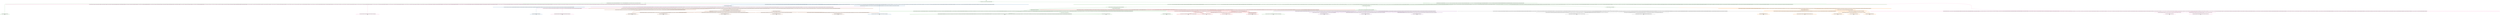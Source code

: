 digraph T {
	{
		rank=same
		77 [penwidth=3,colorscheme=set19,color=3,label="131;132;133;134;135;136;137;138;139;140_P\nP\n76% 0%"]
		71 [penwidth=3,colorscheme=set19,color=3,label="5082;5083;5084;5085;5086;5087;5088;5089;5090;5091;5122;5123;5124;5125;5126;5127;5128;5129;5130;5131;5272;5273;5274;5275;5276;5277;5278;5279;5280;5281;5342;5343;5344;5345;5346;5347;5348;5349;5350;5351;5392;5393;5394;5395;5396;5397;5398;5399;5400;5401;5512;5513;5514;5515;5516;5517;5518;5519;5520;5521;5562;5563;5564;5565;5566;5567;5568;5569;5570;5571;5612;5613;5614;5615;5616;5617;5618;5619;5620;5621;5702;5703;5704;5705;5706;5707;5708;5709;5710;5711;5902;5903;5904;5905;5906;5907;5908;5909;5910;5911;6162;6163;6164;6165;6166;6167;6168;6169;6170;6171;6272;6273;6274;6275;6276;6277;6278;6279;6280;6281;6412;6413;6414;6415;6416;6417;6418;6419;6420;6421;6502;6503;6504;6505;6506;6507;6508;6509;6510;6511;6522;6523;6524;6525;6526;6527;6528;6529;6530;6531;6532;6533;6534;6535;6536;6537;6538;6539;6540;6541;6552;6553;6554;6555;6556;6557;6558;6559;6560;6561;6562_P\nP\n0% 63%"]
		69 [penwidth=3,colorscheme=set19,color=3,label="6713;6714;6715;6716;6717;6718;6719;6720;6721;6722_P\nP\n0% 24%"]
		66 [penwidth=3,colorscheme=set19,color=3,label="4252;4253;4254;4255;4256;4257;4258;4259;4260;4261_P\nP\n24% 0%"]
		64 [penwidth=3,colorscheme=set19,color=3,label="4212;4213;4214;4215;4216;4217;4218;4219;4220;4221;4242;4243;4244;4245;4246;4247;4248;4249;4250;4251_P\nP\n0% 12%"]
		60 [penwidth=3,colorscheme=set19,color=2,label="2291;2292;2293;2294;2295;2296;2297;2298;2299;2300_M1\nM1\n72%"]
		58 [penwidth=3,colorscheme=set19,color=2,label="2071;2072;2073;2074;2075;2076;2077;2078;2079;2080;2211;2212;2213;2214;2215;2216;2217;2218;2219;2220_M1\nM1\n28%"]
		57 [penwidth=3,colorscheme=set19,color=8,label="3751;3752;3753;3754;3755;3756;3757;3758;3759;3760;3781;3782;3783;3784;3785;3786;3787;3788;3789;3790_M2\nM2\n34%"]
		55 [penwidth=3,colorscheme=set19,color=8,label="3581;3582;3583;3584;3585;3586;3587;3588;3589;3590;3631;3632;3633;3634;3635;3636;3637;3638;3639;3640_M2\nM2\n36%"]
		53 [penwidth=3,colorscheme=set19,color=8,label="3701;3702;3703;3704;3705;3706;3707;3708;3709;3710_M2\nM2\n18%"]
		51 [penwidth=3,colorscheme=set19,color=8,label="3661;3662;3663;3664;3665;3666;3667;3668;3669;3670;3761;3762;3763;3764;3765;3766;3767;3768;3769;3770_M2\nM2\n13%"]
		49 [penwidth=3,colorscheme=set19,color=9,label="6943;6944;6945;6946;6947;6948;6949;6950;6951;6952;7013;7014;7015;7016;7017;7018;7019;7020;7021;7022_M3\nM3\n28%"]
		47 [penwidth=3,colorscheme=set19,color=9,label="6803;6804;6805;6806;6807;6808;6809;6810;6811;6812;6833;6834;6835;6836;6837;6838;6839;6840;6841;6842_M3\nM3\n72%"]
		45 [penwidth=3,colorscheme=set19,color=7,label="5592;5593;5594;5595;5596;5597;5598;5599;5600;5601_M4\nM4\n11%"]
		41 [penwidth=3,colorscheme=set19,color=7,label="5802;5803;5804;5805;5806;5807;5808;5809;5810;5811_M4\nM4\n36%"]
		39 [penwidth=3,colorscheme=set19,color=7,label="5662;5663;5664;5665;5666;5667;5668;5669;5670;5671_M4\nM4\n11%"]
		36 [penwidth=3,colorscheme=set19,color=7,label="5452;5453;5454;5455;5456;5457;5458;5459;5460;5461_M4\nM4\n31%"]
		34 [penwidth=3,colorscheme=set19,color=7,label="5862;5863;5864;5865;5866;5867;5868;5869;5870;5871_M4\nM4\n11%"]
		32 [penwidth=3,colorscheme=set19,color=5,label="5692;5693;5694;5695;5696;5697;5698;5699;5700;5701_M5\nM5\n15%"]
		30 [penwidth=3,colorscheme=set19,color=5,label="6202;6203;6204;6205;6206;6207;6208;6209;6210;6211;6302;6303;6304;6305;6306;6307;6308;6309;6310;6311_M5\nM5\n12%"]
		28 [penwidth=3,colorscheme=set19,color=5,label="5972;5973;5974;5975;5976;5977;5978;5979;5980;5981_M5\nM5\n19%"]
		26 [penwidth=3,colorscheme=set19,color=5,label="6172;6173;6174;6175;6176;6177;6178;6179;6180;6181_M5\nM5\n33%"]
		24 [penwidth=3,colorscheme=set19,color=5,label="5922;5923;5924;5925;5926;5927;5928;5929;5930;5931_M5\nM5\n21%"]
		22 [penwidth=3,colorscheme=set19,color=4,label="6152;6153;6154;6155;6156;6157;6158;6159;6160;6161_M6\nM6\n24%"]
		20 [penwidth=3,colorscheme=set19,color=4,label="6442;6443;6444;6445;6446;6447;6448;6449;6450;6451_M6\nM6\n23%"]
		18 [penwidth=3,colorscheme=set19,color=4,label="6312;6313;6314;6315;6316;6317;6318;6319;6320;6321_M6\nM6\n53%"]
		16 [penwidth=3,colorscheme=set19,color=1,label="7143;7144;7145;7146;7147;7148;7149;7150;7151;7152;7223;7224;7225;7226;7227;7228;7229;7230;7231;7232_M7\nM7\n38%"]
		14 [penwidth=3,colorscheme=set19,color=1,label="7313;7314;7315;7316;7317;7318;7319;7320;7321;7322_M7\nM7\n20%"]
		11 [penwidth=3,colorscheme=set19,color=1,label="7243;7244;7245;7246;7247;7248;7249;7250;7251;7252_M7\nM7\n17%"]
		9 [penwidth=3,colorscheme=set19,color=1,label="6953;6954;6955;6956;6957;6958;6959;6960;6961;6962_M7\nM7\n25%"]
	}
	80 [penwidth=3,colorscheme=set19,color=3,label="GL"]
	79 [penwidth=3,colorscheme=set19,color=3,label="0;1;2;3;4;5;6;7;8;9;10;11;12;13;14;15;16;17;18;19;20;21;22;23;24;25;26;27;28;29;30"]
	78 [penwidth=3,colorscheme=set19,color=3,label="31;32;33;34;35;36;37;38;39;40;41;42;43;44;45;46;47;48;49;50;51;52;53;54;55;56;57;58;59;60;71;72;73;74;75;76;77;78;79;80;91;92;93;94;95;96;97;98;99;100;101;102;103;104;105;106;107;108;109;110;131;132;133;134;135;136;137;138;139;140"]
	76 [penwidth=3,colorscheme=set19,color=3,label="61;62;63;64;65;66;67;68;69;70;81;82;83;84;85;86;87;88;89;90;111;112;113;114;115;116;117;118;119;120;121;122;123;124;125;126;127;128;129;130;141;142;143;144;145;146;147;148;149;150;161;162;163;164;165;166;167;168;169;170;171;172;173;174;175;176;177;178;179;180;201;202;203;204;205;206;207;208;209;210;251;252;253;254;255;256;257;258;259;260;271;272;273;274;275;276;277;278;279;280;321;322;323;324;325;326;327;328;329;330;361;362;363;364;365;366;367;368;369;370;381;382;383;384;385;386;387;388;389;390;401;402;403;404;405;406;407;408;409;410;431;432;433;434;435;436;437;438;439;440"]
	75 [penwidth=3,colorscheme=set19,color=3,label="471;472;473;474;475;476;477;478;479;480;491;492;493;494;495;496;497;498;499;500;521;522;523;524;525;526;527;528;529;530;551;552;553;554;555;556;557;558;559;560;621;622;623;624;625;626;627;628;629;630;651;652;653;654;655;656;657;658;659;660;701;702;703;704;705;706;707;708;709;710;731;732;733;734;735;736;737;738;739;740;771;772;773;774;775;776;777;778;779;780;821;822;823;824;825;826;827;828;829;830;841;842;843;844;845;846;847;848;849;850;881;882;883;884;885;886;887;888;889;890;961;962;963;964;965;966;967;968;969;970;991;992;993;994;995;996;997;998;999;1000;1061;1062;1063;1064;1065;1066;1067;1068;1069;1070;1111;1112;1113;1114;1115;1116;1117;1118;1119;1120;1141;1142;1143;1144;1145;1146;1147;1148;1149;1150;1171;1172;1173;1174;1175;1176;1177;1178;1179;1180;1201;1202;1203;1204;1205;1206;1207;1208;1209;1210;1231;1232;1233;1234;1235;1236;1237;1238;1239;1240;1261;1262;1263;1264;1265;1266;1267;1268;1269;1270;1281;1282;1283;1284;1285;1286;1287;1288;1289;1290;1321;1322;1323;1324;1325;1326;1327;1328;1329;1330;1331;1332;1333;1334;1335;1336;1337;1338;1339;1340;1401;1402;1403;1404;1405;1406;1407;1408;1409;1410;1451;1452;1453;1454;1455;1456;1457;1458;1459;1460;1471;1472;1473;1474;1475;1476;1477;1478;1479;1480;1581;1582;1583;1584;1585;1586;1587;1588;1589;1590;1601;1602;1603;1604;1605;1606;1607;1608;1609;1610;1631;1632;1633;1634;1635;1636;1637;1638;1639;1640;1701;1702;1703;1704;1705;1706;1707;1708;1709;1710;1731;1732;1733;1734;1735;1736;1737;1738;1739;1740;1831;1832;1833;1834;1835;1836;1837;1838;1839;1840;2031;2032;2033;2034;2035;2036;2037;2038;2039;2040;2111;2112;2113;2114;2115;2116;2117;2118;2119;2120;2191;2192;2193;2194;2195;2196;2197;2198;2199;2200;2251;2252;2253;2254;2255;2256;2257;2258;2259;2260;2321;2322;2323;2324;2325;2326;2327;2328;2329;2330;2351;2352;2353;2354;2355;2356;2357;2358;2359;2360;2401;2402;2403;2404;2405;2406;2407;2408;2409;2410;2481;2482;2483;2484;2485;2486;2487;2488;2489;2490;2531;2532;2533;2534;2535;2536;2537;2538;2539;2540;2571;2572;2573;2574;2575;2576;2577;2578;2579;2580;2591;2592;2593;2594;2595;2596;2597;2598;2599;2600;2631;2632;2633;2634;2635;2636;2637;2638;2639;2640;2721;2722;2723;2724;2725;2726;2727;2728;2729;2730;2771;2772;2773;2774;2775;2776;2777;2778;2779;2780;2861;2862;2863;2864;2865;2866;2867;2868;2869;2870;2921;2922;2923;2924;2925;2926;2927;2928;2929;2930;3031;3032;3033;3034;3035;3036;3037;3038;3039;3040;3051;3052;3053;3054;3055;3056;3057;3058;3059;3060;3081;3082;3083;3084;3085;3086;3087;3088;3089;3090;3111;3112;3113;3114;3115;3116;3117;3118;3119;3120;3161;3162;3163;3164;3165;3166;3167;3168;3169;3170;3171;3172;3173;3174;3175;3176;3177;3178;3179;3180;3211;3212;3213;3214;3215;3216;3217;3218;3219;3220;3291;3292;3293;3294;3295;3296;3297;3298;3299;3300;3421;3422;3423;3424;3425;3426;3427;3428;3429;3430;3471;3472;3473;3474;3475;3476;3477;3478;3479;3480;3541;3542;3543;3544;3545;3546;3547;3548;3549;3550;3711;3712;3713;3714;3715;3716;3717;3718;3719;3720;3771;3772;3773;3774;3775;3776;3777;3778;3779;3780;3791;3792;3793;3794;3795;3796;3797;3798;3799;3800;3811;3812;3813;3814;3815;3816;3817;3818;3819;3820;3831;3832;3833;3834;3835;3836;3837;3838;3839;3840;3841;3842;3843;3844;3845;3846;3847;3848;3849;3850;3861;3862;3863;3864;3865;3866;3867;3868;3869;3870;3881;3882;3883;3884;3885;3886;3887;3888;3889;3890;3891;3892;3893;3894;3895;3896;3897;3898;3899;3900;3911;3912;3913;3914;3915;3916;3917;3918;3919;3920;3941;3942;3943;3944;3945;3946;3947;3948;3949;3950;3951;3952;3953;3954;3955;3956;3957;3958;3959;3960;3971;3972;3973;3974;3975;3976;3977;3978;3979;3980;4001;4002;4003;4004;4005;4006;4007;4008;4009;4010;4021;4022;4023;4024;4025;4026;4027;4028;4029;4030;4031;4032;4033;4034;4035;4036;4037;4038;4039;4040;4041;4042;4043;4044;4045;4046;4047;4048;4049;4050;4061;4062;4063;4064;4065;4066;4067;4068;4069;4070;4071;4072;4073;4074;4075;4076;4077;4078;4079;4080;4081;4082;4083;4084;4085;4086;4087;4088;4089;4090;4111;4112;4113;4114;4115;4116;4117;4118;4119;4120;4121;4122;4123;4124;4125;4126;4127;4128;4129;4130;4131;4132;4133;4134;4135;4136;4137;4138;4139;4140;4141"]
	74 [penwidth=3,colorscheme=set19,color=3,label="4152;4153;4154;4155;4156;4157;4158;4159;4160;4161"]
	73 [penwidth=3,colorscheme=set19,color=3,label="4182;4183;4184;4185;4186;4187;4188;4189;4190;4191;4192;4193;4194;4195;4196;4197;4198;4199;4200;4201"]
	72 [penwidth=3,colorscheme=set19,color=3,label="4202;4203;4204;4205;4206;4207;4208;4209;4210;4211;4262;4263;4264;4265;4266;4267;4268;4269;4270;4271;4342;4343;4344;4345;4346;4347;4348;4349;4350;4351;4412;4413;4414;4415;4416;4417;4418;4419;4420;4421;4462;4463;4464;4465;4466;4467;4468;4469;4470;4471;4512;4513;4514;4515;4516;4517;4518;4519;4520;4521;4592;4593;4594;4595;4596;4597;4598;4599;4600;4601;4672;4673;4674;4675;4676;4677;4678;4679;4680;4681;4722;4723;4724;4725;4726;4727;4728;4729;4730;4731;4742;4743;4744;4745;4746;4747;4748;4749;4750;4751;4812;4813;4814;4815;4816;4817;4818;4819;4820;4821;5082;5083;5084;5085;5086;5087;5088;5089;5090;5091;5122;5123;5124;5125;5126;5127;5128;5129;5130;5131;5272;5273;5274;5275;5276;5277;5278;5279;5280;5281;5342;5343;5344;5345;5346;5347;5348;5349;5350;5351;5392;5393;5394;5395;5396;5397;5398;5399;5400;5401;5512;5513;5514;5515;5516;5517;5518;5519;5520;5521;5562;5563;5564;5565;5566;5567;5568;5569;5570;5571;5612;5613;5614;5615;5616;5617;5618;5619;5620;5621;5702;5703;5704;5705;5706;5707;5708;5709;5710;5711;5902;5903;5904;5905;5906;5907;5908;5909;5910;5911;6162;6163;6164;6165;6166;6167;6168;6169;6170;6171;6272;6273;6274;6275;6276;6277;6278;6279;6280;6281;6412;6413;6414;6415;6416;6417;6418;6419;6420;6421;6502;6503;6504;6505;6506;6507;6508;6509;6510;6511;6522;6523;6524;6525;6526;6527;6528;6529;6530;6531;6532;6533;6534;6535;6536;6537;6538;6539;6540;6541;6552;6553;6554;6555;6556;6557;6558;6559;6560;6561;6562"]
	70 [penwidth=3,colorscheme=set19,color=3,label="6713;6714;6715;6716;6717;6718;6719;6720;6721;6722"]
	68 [penwidth=3,colorscheme=set19,color=3,label="4222;4223;4224;4225;4226;4227;4228;4229;4230;4231"]
	67 [penwidth=3,colorscheme=set19,color=3,label="4252;4253;4254;4255;4256;4257;4258;4259;4260;4261"]
	65 [penwidth=3,colorscheme=set19,color=3,label="4212;4213;4214;4215;4216;4217;4218;4219;4220;4221;4242;4243;4244;4245;4246;4247;4248;4249;4250;4251"]
	63 [penwidth=3,colorscheme=set19,color=3,label="4172;4173;4174;4175;4176;4177;4178;4179;4180;4181"]
	62 [penwidth=3,colorscheme=set19,color=2,label="1661;1662;1663;1664;1665;1666;1667;1668;1669;1670"]
	61 [penwidth=3,colorscheme=set19,color=2,label="1761;1762;1763;1764;1765;1766;1767;1768;1769;1770;1801;1802;1803;1804;1805;1806;1807;1808;1809;1810;1841;1842;1843;1844;1845;1846;1847;1848;1849;1850;1941;1942;1943;1944;1945;1946;1947;1948;1949;1950;2001;2002;2003;2004;2005;2006;2007;2008;2009;2010;2151;2152;2153;2154;2155;2156;2157;2158;2159;2160;2181;2182;2183;2184;2185;2186;2187;2188;2189;2190;2221;2222;2223;2224;2225;2226;2227;2228;2229;2230;2291;2292;2293;2294;2295;2296;2297;2298;2299;2300"]
	59 [penwidth=3,colorscheme=set19,color=2,label="1681;1682;1683;1684;1685;1686;1687;1688;1689;1690;1751;1752;1753;1754;1755;1756;1757;1758;1759;1760;1891;1892;1893;1894;1895;1896;1897;1898;1899;1900;2071;2072;2073;2074;2075;2076;2077;2078;2079;2080;2211;2212;2213;2214;2215;2216;2217;2218;2219;2220"]
	56 [penwidth=3,colorscheme=set19,color=8,label="3121;3122;3123;3124;3125;3126;3127;3128;3129;3130;3191;3192;3193;3194;3195;3196;3197;3198;3199;3200;3371;3372;3373;3374;3375;3376;3377;3378;3379;3380;3581;3582;3583;3584;3585;3586;3587;3588;3589;3590;3631;3632;3633;3634;3635;3636;3637;3638;3639;3640"]
	54 [penwidth=3,colorscheme=set19,color=8,label="3531;3532;3533;3534;3535;3536;3537;3538;3539;3540;3611;3612;3613;3614;3615;3616;3617;3618;3619;3620;3701;3702;3703;3704;3705;3706;3707;3708;3709;3710"]
	52 [penwidth=3,colorscheme=set19,color=8,label="3601;3602;3603;3604;3605;3606;3607;3608;3609;3610;3661;3662;3663;3664;3665;3666;3667;3668;3669;3670;3761;3762;3763;3764;3765;3766;3767;3768;3769;3770"]
	50 [penwidth=3,colorscheme=set19,color=9,label="6542;6543;6544;6545;6546;6547;6548;6549;6550;6551;6583;6584;6585;6586;6587;6588;6589;6590;6591;6592;6643;6644;6645;6646;6647;6648;6649;6650;6651;6652;6703;6704;6705;6706;6707;6708;6709;6710;6711;6712;6763;6764;6765;6766;6767;6768;6769;6770;6771;6772;6893;6894;6895;6896;6897;6898;6899;6900;6901;6902;6943;6944;6945;6946;6947;6948;6949;6950;6951;6952;7013;7014;7015;7016;7017;7018;7019;7020;7021;7022"]
	48 [penwidth=3,colorscheme=set19,color=9,label="6573;6574;6575;6576;6577;6578;6579;6580;6581;6582;6673;6674;6675;6676;6677;6678;6679;6680;6681;6682;6693;6694;6695;6696;6697;6698;6699;6700;6701;6702;6803;6804;6805;6806;6807;6808;6809;6810;6811;6812;6833;6834;6835;6836;6837;6838;6839;6840;6841;6842"]
	46 [penwidth=3,colorscheme=set19,color=7,label="4732;4733;4734;4735;4736;4737;4738;4739;4740;4741;4772;4773;4774;4775;4776;4777;4778;4779;4780;4781;4862;4863;4864;4865;4866;4867;4868;4869;4870;4871;4952;4953;4954;4955;4956;4957;4958;4959;4960;4961;5032;5033;5034;5035;5036;5037;5038;5039;5040;5041;5102;5103;5104;5105;5106;5107;5108;5109;5110;5111;5302;5303;5304;5305;5306;5307;5308;5309;5310;5311;5482;5483;5484;5485;5486;5487;5488;5489;5490;5491;5592;5593;5594;5595;5596;5597;5598;5599;5600;5601"]
	44 [penwidth=3,colorscheme=set19,color=7,label="4762;4763;4764;4765;4766;4767;4768;4769;4770;4771;4822;4823;4824;4825;4826;4827;4828;4829;4830;4831"]
	43 [penwidth=3,colorscheme=set19,color=7,label="4852;4853;4854;4855;4856;4857;4858;4859;4860;4861;4912;4913;4914;4915;4916;4917;4918;4919;4920;4921;4942;4943;4944;4945;4946;4947;4948;4949;4950;4951;4992;4993;4994;4995;4996;4997;4998;4999;5000;5001"]
	42 [penwidth=3,colorscheme=set19,color=7,label="5092;5093;5094;5095;5096;5097;5098;5099;5100;5101;5162;5163;5164;5165;5166;5167;5168;5169;5170;5171;5472;5473;5474;5475;5476;5477;5478;5479;5480;5481;5682;5683;5684;5685;5686;5687;5688;5689;5690;5691;5732;5733;5734;5735;5736;5737;5738;5739;5740;5741;5802;5803;5804;5805;5806;5807;5808;5809;5810;5811"]
	40 [penwidth=3,colorscheme=set19,color=7,label="5152;5153;5154;5155;5156;5157;5158;5159;5160;5161;5362;5363;5364;5365;5366;5367;5368;5369;5370;5371;5462;5463;5464;5465;5466;5467;5468;5469;5470;5471;5542;5543;5544;5545;5546;5547;5548;5549;5550;5551;5582;5583;5584;5585;5586;5587;5588;5589;5590;5591;5662;5663;5664;5665;5666;5667;5668;5669;5670;5671"]
	38 [penwidth=3,colorscheme=set19,color=7,label="4902;4903;4904;4905;4906;4907;4908;4909;4910;4911"]
	37 [penwidth=3,colorscheme=set19,color=7,label="5022;5023;5024;5025;5026;5027;5028;5029;5030;5031;5142;5143;5144;5145;5146;5147;5148;5149;5150;5151;5212;5213;5214;5215;5216;5217;5218;5219;5220;5221;5452;5453;5454;5455;5456;5457;5458;5459;5460;5461"]
	35 [penwidth=3,colorscheme=set19,color=7,label="5132;5133;5134;5135;5136;5137;5138;5139;5140;5141;5282;5283;5284;5285;5286;5287;5288;5289;5290;5291;5352;5353;5354;5355;5356;5357;5358;5359;5360;5361;5402;5403;5404;5405;5406;5407;5408;5409;5410;5411;5442;5443;5444;5445;5446;5447;5448;5449;5450;5451;5522;5523;5524;5525;5526;5527;5528;5529;5530;5531;5572;5573;5574;5575;5576;5577;5578;5579;5580;5581;5862;5863;5864;5865;5866;5867;5868;5869;5870;5871"]
	33 [penwidth=3,colorscheme=set19,color=5,label="5692;5693;5694;5695;5696;5697;5698;5699;5700;5701"]
	31 [penwidth=3,colorscheme=set19,color=5,label="5752;5753;5754;5755;5756;5757;5758;5759;5760;5761;5822;5823;5824;5825;5826;5827;5828;5829;5830;5831;5882;5883;5884;5885;5886;5887;5888;5889;5890;5891;5992;5993;5994;5995;5996;5997;5998;5999;6000;6001;6042;6043;6044;6045;6046;6047;6048;6049;6050;6051;6112;6113;6114;6115;6116;6117;6118;6119;6120;6121;6202;6203;6204;6205;6206;6207;6208;6209;6210;6211;6302;6303;6304;6305;6306;6307;6308;6309;6310;6311"]
	29 [penwidth=3,colorscheme=set19,color=5,label="5812;5813;5814;5815;5816;5817;5818;5819;5820;5821;5972;5973;5974;5975;5976;5977;5978;5979;5980;5981"]
	27 [penwidth=3,colorscheme=set19,color=5,label="6032;6033;6034;6035;6036;6037;6038;6039;6040;6041;6092;6093;6094;6095;6096;6097;6098;6099;6100;6101;6172;6173;6174;6175;6176;6177;6178;6179;6180;6181"]
	25 [penwidth=3,colorscheme=set19,color=5,label="5742;5743;5744;5745;5746;5747;5748;5749;5750;5751;5922;5923;5924;5925;5926;5927;5928;5929;5930;5931"]
	23 [penwidth=3,colorscheme=set19,color=4,label="5762;5763;5764;5765;5766;5767;5768;5769;5770;5771;6062;6063;6064;6065;6066;6067;6068;6069;6070;6071;6152;6153;6154;6155;6156;6157;6158;6159;6160;6161"]
	21 [penwidth=3,colorscheme=set19,color=4,label="5832;5833;5834;5835;5836;5837;5838;5839;5840;5841;6012;6013;6014;6015;6016;6017;6018;6019;6020;6021;6142;6143;6144;6145;6146;6147;6148;6149;6150;6151;6232;6233;6234;6235;6236;6237;6238;6239;6240;6241;6442;6443;6444;6445;6446;6447;6448;6449;6450;6451"]
	19 [penwidth=3,colorscheme=set19,color=4,label="5892;5893;5894;5895;5896;5897;5898;5899;5900;5901;6002;6003;6004;6005;6006;6007;6008;6009;6010;6011;6122;6123;6124;6125;6126;6127;6128;6129;6130;6131;6222;6223;6224;6225;6226;6227;6228;6229;6230;6231;6312;6313;6314;6315;6316;6317;6318;6319;6320;6321"]
	17 [penwidth=3,colorscheme=set19,color=1,label="6773;6774;6775;6776;6777;6778;6779;6780;6781;6782;6823;6824;6825;6826;6827;6828;6829;6830;6831;6832;6973;6974;6975;6976;6977;6978;6979;6980;6981;6982;7043;7044;7045;7046;7047;7048;7049;7050;7051;7052;7143;7144;7145;7146;7147;7148;7149;7150;7151;7152;7223;7224;7225;7226;7227;7228;7229;7230;7231;7232"]
	15 [penwidth=3,colorscheme=set19,color=1,label="7313;7314;7315;7316;7317;7318;7319;7320;7321;7322"]
	13 [penwidth=3,colorscheme=set19,color=1,label="6793;6794;6795;6796;6797;6798;6799;6800;6801;6802;6863;6864;6865;6866;6867;6868;6869;6870;6871;6872"]
	12 [penwidth=3,colorscheme=set19,color=1,label="6903;6904;6905;6906;6907;6908;6909;6910;6911;6912;7033;7034;7035;7036;7037;7038;7039;7040;7041;7042;7113;7114;7115;7116;7117;7118;7119;7120;7121;7122;7243;7244;7245;7246;7247;7248;7249;7250;7251;7252"]
	10 [penwidth=3,colorscheme=set19,color=1,label="6953;6954;6955;6956;6957;6958;6959;6960;6961;6962"]
	8 [penwidth=3,colorscheme=set19,color=7,label="3141;3142;3143;3144;3145;3146;3147;3148;3149;3150;3301;3302;3303;3304;3305;3306;3307;3308;3309;3310;3351;3352;3353;3354;3355;3356;3357;3358;3359;3360;3381;3382;3383;3384;3385;3386;3387;3388;3389;3390;3481;3482;3483;3484;3485;3486;3487;3488;3489;3490;3551;3552;3553;3554;3555;3556;3557;3558;3559;3560;3621;3622;3623;3624;3625;3626;3627;3628;3629;3630;3671;3672;3673;3674;3675;3676;3677;3678;3679;3680;3721;3722;3723;3724;3725;3726;3727;3728;3729;3730;3801;3802;3803;3804;3805;3806;3807;3808;3809;3810;3821;3822;3823;3824;3825;3826;3827;3828;3829;3830;3851;3852;3853;3854;3855;3856;3857;3858;3859;3860;3871;3872;3873;3874;3875;3876;3877;3878;3879;3880;3901;3902;3903;3904;3905;3906;3907;3908;3909;3910;3921;3922;3923;3924;3925;3926;3927;3928;3929;3930;3931;3932;3933;3934;3935;3936;3937;3938;3939;3940;3961;3962;3963;3964;3965;3966;3967;3968;3969;3970;3981;3982;3983;3984;3985;3986;3987;3988;3989;3990;3991;3992;3993;3994;3995;3996;3997;3998;3999;4000;4011;4012;4013;4014;4015;4016;4017;4018;4019;4020;4051;4052;4053;4054;4055;4056;4057;4058;4059;4060;4091;4092;4093;4094;4095;4096;4097;4098;4099;4100;4101;4102;4103;4104;4105;4106;4107;4108;4109;4110;4142;4143;4144;4145;4146;4147;4148;4149;4150;4151;4162;4163;4164;4165;4166;4167;4168;4169;4170;4171;4422;4423;4424;4425;4426;4427;4428;4429;4430;4431;4542;4543;4544;4545;4546;4547;4548;4549;4550;4551;4622;4623;4624;4625;4626;4627;4628;4629;4630;4631"]
	7 [penwidth=3,colorscheme=set19,color=8,label="1711;1712;1713;1714;1715;1716;1717;1718;1719;1720;1771;1772;1773;1774;1775;1776;1777;1778;1779;1780;1821;1822;1823;1824;1825;1826;1827;1828;1829;1830;1861;1862;1863;1864;1865;1866;1867;1868;1869;1870;2011;2012;2013;2014;2015;2016;2017;2018;2019;2020;2101;2102;2103;2104;2105;2106;2107;2108;2109;2110;2301;2302;2303;2304;2305;2306;2307;2308;2309;2310;2331;2332;2333;2334;2335;2336;2337;2338;2339;2340;2421;2422;2423;2424;2425;2426;2427;2428;2429;2430;2461;2462;2463;2464;2465;2466;2467;2468;2469;2470;2511;2512;2513;2514;2515;2516;2517;2518;2519;2520;2561;2562;2563;2564;2565;2566;2567;2568;2569;2570;2621;2622;2623;2624;2625;2626;2627;2628;2629;2630;2671;2672;2673;2674;2675;2676;2677;2678;2679;2680;2691;2692;2693;2694;2695;2696;2697;2698;2699;2700;2711;2712;2713;2714;2715;2716;2717;2718;2719;2720;2761;2762;2763;2764;2765;2766;2767;2768;2769;2770;2781;2782;2783;2784;2785;2786;2787;2788;2789;2790;2821;2822;2823;2824;2825;2826;2827;2828;2829;2830;2831;2832;2833;2834;2835;2836;2837;2838;2839;2840;2871;2872;2873;2874;2875;2876;2877;2878;2879;2880;2881;2882;2883;2884;2885;2886;2887;2888;2889;2890;2951;2952;2953;2954;2955;2956;2957;2958;2959;2960;2971;2972;2973;2974;2975;2976;2977;2978;2979;2980;3001;3002;3003;3004;3005;3006;3007;3008;3009;3010;3061;3062;3063;3064;3065;3066;3067;3068;3069;3070;3091;3092;3093;3094;3095;3096;3097;3098;3099;3100"]
	6 [penwidth=3,colorscheme=set19,color=1,label="4302;4303;4304;4305;4306;4307;4308;4309;4310;4311;4382;4383;4384;4385;4386;4387;4388;4389;4390;4391;4452;4453;4454;4455;4456;4457;4458;4459;4460;4461;4502;4503;4504;4505;4506;4507;4508;4509;4510;4511;4532;4533;4534;4535;4536;4537;4538;4539;4540;4541;4552;4553;4554;4555;4556;4557;4558;4559;4560;4561;4612;4613;4614;4615;4616;4617;4618;4619;4620;4621;4662;4663;4664;4665;4666;4667;4668;4669;4670;4671;4692;4693;4694;4695;4696;4697;4698;4699;4700;4701;4712;4713;4714;4715;4716;4717;4718;4719;4720;4721;4802;4803;4804;4805;4806;4807;4808;4809;4810;4811;4892;4893;4894;4895;4896;4897;4898;4899;4900;4901;4932;4933;4934;4935;4936;4937;4938;4939;4940;4941;4982;4983;4984;4985;4986;4987;4988;4989;4990;4991;5012;5013;5014;5015;5016;5017;5018;5019;5020;5021;5072;5073;5074;5075;5076;5077;5078;5079;5080;5081;5202;5203;5204;5205;5206;5207;5208;5209;5210;5211;5262;5263;5264;5265;5266;5267;5268;5269;5270;5271;5502;5503;5504;5505;5506;5507;5508;5509;5510;5511;5622;5623;5624;5625;5626;5627;5628;5629;5630;5631;5712;5713;5714;5715;5716;5717;5718;5719;5720;5721;5772;5773;5774;5775;5776;5777;5778;5779;5780;5781;5842;5843;5844;5845;5846;5847;5848;5849;5850;5851;5952;5953;5954;5955;5956;5957;5958;5959;5960;5961;6022;6023;6024;6025;6026;6027;6028;6029;6030;6031;6072;6073;6074;6075;6076;6077;6078;6079;6080;6081;6282;6283;6284;6285;6286;6287;6288;6289;6290;6291;6352;6353;6354;6355;6356;6357;6358;6359;6360;6361;6472;6473;6474;6475;6476;6477;6478;6479;6480;6481;6593;6594;6595;6596;6597;6598;6599;6600;6601;6602;6613;6614;6615;6616;6617;6618;6619;6620;6621;6622"]
	5 [penwidth=3,colorscheme=set19,color=9,label="4272;4273;4274;4275;4276;4277;4278;4279;4280;4281;4282;4283;4284;4285;4286;4287;4288;4289;4290;4291;4312;4313;4314;4315;4316;4317;4318;4319;4320;4321;4352;4353;4354;4355;4356;4357;4358;4359;4360;4361;4392;4393;4394;4395;4396;4397;4398;4399;4400;4401;4472;4473;4474;4475;4476;4477;4478;4479;4480;4481;4522;4523;4524;4525;4526;4527;4528;4529;4530;4531;4562;4563;4564;4565;4566;4567;4568;4569;4570;4571;4602;4603;4604;4605;4606;4607;4608;4609;4610;4611;4632;4633;4634;4635;4636;4637;4638;4639;4640;4641;4752;4753;4754;4755;4756;4757;4758;4759;4760;4761;4782;4783;4784;4785;4786;4787;4788;4789;4790;4791;4872;4873;4874;4875;4876;4877;4878;4879;4880;4881;4962;4963;4964;4965;4966;4967;4968;4969;4970;4971;5002;5003;5004;5005;5006;5007;5008;5009;5010;5011;5042;5043;5044;5045;5046;5047;5048;5049;5050;5051;5112;5113;5114;5115;5116;5117;5118;5119;5120;5121;5172;5173;5174;5175;5176;5177;5178;5179;5180;5181;5312;5313;5314;5315;5316;5317;5318;5319;5320;5321;5382;5383;5384;5385;5386;5387;5388;5389;5390;5391;5642;5643;5644;5645;5646;5647;5648;5649;5650;5651;5782;5783;5784;5785;5786;5787;5788;5789;5790;5791;5852;5853;5854;5855;5856;5857;5858;5859;5860;5861;5912;5913;5914;5915;5916;5917;5918;5919;5920;5921;5962;5963;5964;5965;5966;5967;5968;5969;5970;5971;6082;6083;6084;6085;6086;6087;6088;6089;6090;6091;6292;6293;6294;6295;6296;6297;6298;6299;6300;6301;6362;6363;6364;6365;6366;6367;6368;6369;6370;6371;6452;6453;6454;6455;6456;6457;6458;6459;6460;6461;6512;6513;6514;6515;6516;6517;6518;6519;6520;6521"]
	4 [penwidth=3,colorscheme=set19,color=4,label="4292;4293;4294;4295;4296;4297;4298;4299;4300;4301;4332;4333;4334;4335;4336;4337;4338;4339;4340;4341;4372;4373;4374;4375;4376;4377;4378;4379;4380;4381;4432;4433;4434;4435;4436;4437;4438;4439;4440;4441;4492;4493;4494;4495;4496;4497;4498;4499;4500;4501;4582;4583;4584;4585;4586;4587;4588;4589;4590;4591;4652;4653;4654;4655;4656;4657;4658;4659;4660;4661;4702;4703;4704;4705;4706;4707;4708;4709;4710;4711;4842;4843;4844;4845;4846;4847;4848;4849;4850;4851;4922;4923;4924;4925;4926;4927;4928;4929;4930;4931;4972;4973;4974;4975;4976;4977;4978;4979;4980;4981;5062;5063;5064;5065;5066;5067;5068;5069;5070;5071;5192;5193;5194;5195;5196;5197;5198;5199;5200;5201;5252;5253;5254;5255;5256;5257;5258;5259;5260;5261;5332;5333;5334;5335;5336;5337;5338;5339;5340;5341;5432;5433;5434;5435;5436;5437;5438;5439;5440;5441;5492;5493;5494;5495;5496;5497;5498;5499;5500;5501;5632;5633;5634;5635;5636;5637;5638;5639;5640;5641"]
	3 [penwidth=3,colorscheme=set19,color=5,label="4232;4233;4234;4235;4236;4237;4238;4239;4240;4241;4322;4323;4324;4325;4326;4327;4328;4329;4330;4331;4362;4363;4364;4365;4366;4367;4368;4369;4370;4371;4402;4403;4404;4405;4406;4407;4408;4409;4410;4411;4442;4443;4444;4445;4446;4447;4448;4449;4450;4451;4482;4483;4484;4485;4486;4487;4488;4489;4490;4491;4572;4573;4574;4575;4576;4577;4578;4579;4580;4581;4642;4643;4644;4645;4646;4647;4648;4649;4650;4651;4682;4683;4684;4685;4686;4687;4688;4689;4690;4691;4792;4793;4794;4795;4796;4797;4798;4799;4800;4801;4832;4833;4834;4835;4836;4837;4838;4839;4840;4841;4882;4883;4884;4885;4886;4887;4888;4889;4890;4891;5052;5053;5054;5055;5056;5057;5058;5059;5060;5061;5182;5183;5184;5185;5186;5187;5188;5189;5190;5191;5242;5243;5244;5245;5246;5247;5248;5249;5250;5251;5322;5323;5324;5325;5326;5327;5328;5329;5330;5331;5602;5603;5604;5605;5606;5607;5608;5609;5610;5611"]
	2 [penwidth=3,colorscheme=set19,color=8,label="461;462;463;464;465;466;467;468;469;470;511;512;513;514;515;516;517;518;519;520;581;582;583;584;585;586;587;588;589;590;601;602;603;604;605;606;607;608;609;610;661;662;663;664;665;666;667;668;669;670;681;682;683;684;685;686;687;688;689;690;751;752;753;754;755;756;757;758;759;760;781;782;783;784;785;786;787;788;789;790;791;792;793;794;795;796;797;798;799;800;811;812;813;814;815;816;817;818;819;820;831;832;833;834;835;836;837;838;839;840;851;852;853;854;855;856;857;858;859;860;891;892;893;894;895;896;897;898;899;900;921;922;923;924;925;926;927;928;929;930;1001;1002;1003;1004;1005;1006;1007;1008;1009;1010;1031;1032;1033;1034;1035;1036;1037;1038;1039;1040;1051;1052;1053;1054;1055;1056;1057;1058;1059;1060;1091;1092;1093;1094;1095;1096;1097;1098;1099;1100;1121;1122;1123;1124;1125;1126;1127;1128;1129;1130;1181;1182;1183;1184;1185;1186;1187;1188;1189;1190;1211;1212;1213;1214;1215;1216;1217;1218;1219;1220;1221;1222;1223;1224;1225;1226;1227;1228;1229;1230;1291;1292;1293;1294;1295;1296;1297;1298;1299;1300;1341;1342;1343;1344;1345;1346;1347;1348;1349;1350;1371;1372;1373;1374;1375;1376;1377;1378;1379;1380;1431;1432;1433;1434;1435;1436;1437;1438;1439;1440;1481;1482;1483;1484;1485;1486;1487;1488;1489;1490;1501;1502;1503;1504;1505;1506;1507;1508;1509;1510;1531;1532;1533;1534;1535;1536;1537;1538;1539;1540;1551;1552;1553;1554;1555;1556;1557;1558;1559;1560;1641;1642;1643;1644;1645;1646;1647;1648;1649;1650;1741;1742;1743;1744;1745;1746;1747;1748;1749;1750;1791;1792;1793;1794;1795;1796;1797;1798;1799;1800;1911;1912;1913;1914;1915;1916;1917;1918;1919;1920;1971;1972;1973;1974;1975;1976;1977;1978;1979;1980;2041;2042;2043;2044;2045;2046;2047;2048;2049;2050;2121;2122;2123;2124;2125;2126;2127;2128;2129;2130;2171;2172;2173;2174;2175;2176;2177;2178;2179;2180;2261;2262;2263;2264;2265;2266;2267;2268;2269;2270;2451;2452;2453;2454;2455;2456;2457;2458;2459;2460;2491;2492;2493;2494;2495;2496;2497;2498;2499;2500;2541;2542;2543;2544;2545;2546;2547;2548;2549;2550;2601;2602;2603;2604;2605;2606;2607;2608;2609;2610;2611;2612;2613;2614;2615;2616;2617;2618;2619;2620;2641;2642;2643;2644;2645;2646;2647;2648;2649;2650;2661;2662;2663;2664;2665;2666;2667;2668;2669;2670;2681;2682;2683;2684;2685;2686;2687;2688;2689;2690;2701;2702;2703;2704;2705;2706;2707;2708;2709;2710;2731;2732;2733;2734;2735;2736;2737;2738;2739;2740;2751;2752;2753;2754;2755;2756;2757;2758;2759;2760;2791;2792;2793;2794;2795;2796;2797;2798;2799;2800;2811;2812;2813;2814;2815;2816;2817;2818;2819;2820;2891;2892;2893;2894;2895;2896;2897;2898;2899;2900;2911;2912;2913;2914;2915;2916;2917;2918;2919;2920;2941;2942;2943;2944;2945;2946;2947;2948;2949;2950;2961;2962;2963;2964;2965;2966;2967;2968;2969;2970;2991;2992;2993;2994;2995;2996;2997;2998;2999;3000;3021;3022;3023;3024;3025;3026;3027;3028;3029;3030;3041;3042;3043;3044;3045;3046;3047;3048;3049;3050;3151;3152;3153;3154;3155;3156;3157;3158;3159;3160;3201;3202;3203;3204;3205;3206;3207;3208;3209;3210;3251;3252;3253;3254;3255;3256;3257;3258;3259;3260;3341;3342;3343;3344;3345;3346;3347;3348;3349;3350;3411;3412;3413;3414;3415;3416;3417;3418;3419;3420;3461;3462;3463;3464;3465;3466;3467;3468;3469;3470"]
	1 [penwidth=3,colorscheme=set19,color=8,label="151;152;153;154;155;156;157;158;159;160;191;192;193;194;195;196;197;198;199;200;221;222;223;224;225;226;227;228;229;230;241;242;243;244;245;246;247;248;249;250;261;262;263;264;265;266;267;268;269;270;291;292;293;294;295;296;297;298;299;300;311;312;313;314;315;316;317;318;319;320;341;342;343;344;345;346;347;348;349;350;371;372;373;374;375;376;377;378;379;380;391;392;393;394;395;396;397;398;399;400;421;422;423;424;425;426;427;428;429;430;451;452;453;454;455;456;457;458;459;460;481;482;483;484;485;486;487;488;489;490;501;502;503;504;505;506;507;508;509;510;541;542;543;544;545;546;547;548;549;550;571;572;573;574;575;576;577;578;579;580;641;642;643;644;645;646;647;648;649;650;671;672;673;674;675;676;677;678;679;680;691;692;693;694;695;696;697;698;699;700;721;722;723;724;725;726;727;728;729;730;741;742;743;744;745;746;747;748;749;750;871;872;873;874;875;876;877;878;879;880;911;912;913;914;915;916;917;918;919;920;941;942;943;944;945;946;947;948;949;950;951;952;953;954;955;956;957;958;959;960;981;982;983;984;985;986;987;988;989;990;1011;1012;1013;1014;1015;1016;1017;1018;1019;1020;1021;1022;1023;1024;1025;1026;1027;1028;1029;1030;1041;1042;1043;1044;1045;1046;1047;1048;1049;1050;1071;1072;1073;1074;1075;1076;1077;1078;1079;1080;1081;1082;1083;1084;1085;1086;1087;1088;1089;1090;1101;1102;1103;1104;1105;1106;1107;1108;1109;1110;1161;1162;1163;1164;1165;1166;1167;1168;1169;1170;1251;1252;1253;1254;1255;1256;1257;1258;1259;1260;1311;1312;1313;1314;1315;1316;1317;1318;1319;1320;1361;1362;1363;1364;1365;1366;1367;1368;1369;1370;1391;1392;1393;1394;1395;1396;1397;1398;1399;1400;1421;1422;1423;1424;1425;1426;1427;1428;1429;1430;1441;1442;1443;1444;1445;1446;1447;1448;1449;1450;1461;1462;1463;1464;1465;1466;1467;1468;1469;1470;1511;1512;1513;1514;1515;1516;1517;1518;1519;1520;1561;1562;1563;1564;1565;1566;1567;1568;1569;1570;1571;1572;1573;1574;1575;1576;1577;1578;1579;1580;1591;1592;1593;1594;1595;1596;1597;1598;1599;1600;1611;1612;1613;1614;1615;1616;1617;1618;1619;1620;1651;1652;1653;1654;1655;1656;1657;1658;1659;1660;1671;1672;1673;1674;1675;1676;1677;1678;1679;1680;1881;1882;1883;1884;1885;1886;1887;1888;1889;1890;1921;1922;1923;1924;1925;1926;1927;1928;1929;1930;1981;1982;1983;1984;1985;1986;1987;1988;1989;1990;2051;2052;2053;2054;2055;2056;2057;2058;2059;2060;2131;2132;2133;2134;2135;2136;2137;2138;2139;2140;2361;2362;2363;2364;2365;2366;2367;2368;2369;2370;2411;2412;2413;2414;2415;2416;2417;2418;2419;2420;2501;2502;2503;2504;2505;2506;2507;2508;2509;2510;2551;2552;2553;2554;2555;2556;2557;2558;2559;2560;2581;2582;2583;2584;2585;2586;2587;2588;2589;2590;2651;2652;2653;2654;2655;2656;2657;2658;2659;2660;2741;2742;2743;2744;2745;2746;2747;2748;2749;2750;2801;2802;2803;2804;2805;2806;2807;2808;2809;2810;2841;2842;2843;2844;2845;2846;2847;2848;2849;2850;2851;2852;2853;2854;2855;2856;2857;2858;2859;2860;2901;2902;2903;2904;2905;2906;2907;2908;2909;2910;2931;2932;2933;2934;2935;2936;2937;2938;2939;2940;2981;2982;2983;2984;2985;2986;2987;2988;2989;2990;3011;3012;3013;3014;3015;3016;3017;3018;3019;3020;3071;3072;3073;3074;3075;3076;3077;3078;3079;3080;3101;3102;3103;3104;3105;3106;3107;3108;3109;3110;3131;3132;3133;3134;3135;3136;3137;3138;3139;3140;3241;3242;3243;3244;3245;3246;3247;3248;3249;3250;3281;3282;3283;3284;3285;3286;3287;3288;3289;3290;3511;3512;3513;3514;3515;3516;3517;3518;3519;3520;3591;3592;3593;3594;3595;3596;3597;3598;3599;3600;3641;3642;3643;3644;3645;3646;3647;3648;3649;3650;3691;3692;3693;3694;3695;3696;3697;3698;3699;3700;3751;3752;3753;3754;3755;3756;3757;3758;3759;3760;3781;3782;3783;3784;3785;3786;3787;3788;3789;3790"]
	0 [penwidth=3,colorscheme=set19,color=2,label="181;182;183;184;185;186;187;188;189;190;211;212;213;214;215;216;217;218;219;220;231;232;233;234;235;236;237;238;239;240;281;282;283;284;285;286;287;288;289;290;301;302;303;304;305;306;307;308;309;310;331;332;333;334;335;336;337;338;339;340;351;352;353;354;355;356;357;358;359;360;411;412;413;414;415;416;417;418;419;420;441;442;443;444;445;446;447;448;449;450;531;532;533;534;535;536;537;538;539;540;561;562;563;564;565;566;567;568;569;570;591;592;593;594;595;596;597;598;599;600;611;612;613;614;615;616;617;618;619;620;631;632;633;634;635;636;637;638;639;640;711;712;713;714;715;716;717;718;719;720;761;762;763;764;765;766;767;768;769;770;801;802;803;804;805;806;807;808;809;810;861;862;863;864;865;866;867;868;869;870;901;902;903;904;905;906;907;908;909;910;931;932;933;934;935;936;937;938;939;940;971;972;973;974;975;976;977;978;979;980;1131;1132;1133;1134;1135;1136;1137;1138;1139;1140;1151;1152;1153;1154;1155;1156;1157;1158;1159;1160;1191;1192;1193;1194;1195;1196;1197;1198;1199;1200;1241;1242;1243;1244;1245;1246;1247;1248;1249;1250;1271;1272;1273;1274;1275;1276;1277;1278;1279;1280;1301;1302;1303;1304;1305;1306;1307;1308;1309;1310;1351;1352;1353;1354;1355;1356;1357;1358;1359;1360;1381;1382;1383;1384;1385;1386;1387;1388;1389;1390;1411;1412;1413;1414;1415;1416;1417;1418;1419;1420;1491;1492;1493;1494;1495;1496;1497;1498;1499;1500;1521;1522;1523;1524;1525;1526;1527;1528;1529;1530;1541;1542;1543;1544;1545;1546;1547;1548;1549;1550;1621;1622;1623;1624;1625;1626;1627;1628;1629;1630"]
	80 -> 79 [penwidth=3,colorscheme=set19,color=3]
	79 -> 76 [penwidth=3,colorscheme=set19,color=3]
	79 -> 78 [penwidth=3,colorscheme=set19,color=3]
	78 -> 77 [penwidth=3,colorscheme=set19,color=3]
	78 -> 1 [penwidth=3,colorscheme=set19,color="3;0.5:8"]
	78 -> 0 [penwidth=3,colorscheme=set19,color="3;0.5:2"]
	76 -> 75 [penwidth=3,colorscheme=set19,color=3]
	76 -> 2 [penwidth=3,colorscheme=set19,color="3;0.5:8"]
	75 -> 74 [penwidth=3,colorscheme=set19,color=3]
	75 -> 63 [penwidth=3,colorscheme=set19,color=3]
	74 -> 73 [penwidth=3,colorscheme=set19,color=3]
	74 -> 65 [penwidth=3,colorscheme=set19,color=3]
	73 -> 68 [penwidth=3,colorscheme=set19,color=3]
	73 -> 72 [penwidth=3,colorscheme=set19,color=3]
	72 -> 71 [penwidth=3,colorscheme=set19,color=3]
	72 -> 70 [penwidth=3,colorscheme=set19,color=3]
	70 -> 69 [penwidth=3,colorscheme=set19,color=3]
	68 -> 67 [penwidth=3,colorscheme=set19,color=3]
	68 -> 6 [penwidth=3,colorscheme=set19,color="3;0.5:1"]
	67 -> 66 [penwidth=3,colorscheme=set19,color=3]
	65 -> 64 [penwidth=3,colorscheme=set19,color=3]
	65 -> 4 [penwidth=3,colorscheme=set19,color="3;0.5:4"]
	63 -> 3 [penwidth=3,colorscheme=set19,color="3;0.5:5"]
	63 -> 5 [penwidth=3,colorscheme=set19,color="3;0.5:9"]
	62 -> 61 [penwidth=3,colorscheme=set19,color=2]
	62 -> 7 [penwidth=3,colorscheme=set19,color="2;0.5:8"]
	61 -> 60 [penwidth=3,colorscheme=set19,color=2]
	59 -> 58 [penwidth=3,colorscheme=set19,color=2]
	56 -> 55 [penwidth=3,colorscheme=set19,color=8]
	54 -> 53 [penwidth=3,colorscheme=set19,color=8]
	52 -> 51 [penwidth=3,colorscheme=set19,color=8]
	50 -> 49 [penwidth=3,colorscheme=set19,color=9]
	48 -> 47 [penwidth=3,colorscheme=set19,color=9]
	46 -> 45 [penwidth=3,colorscheme=set19,color=7]
	44 -> 43 [penwidth=3,colorscheme=set19,color=7]
	44 -> 38 [penwidth=3,colorscheme=set19,color=7]
	43 -> 40 [penwidth=3,colorscheme=set19,color=7]
	43 -> 42 [penwidth=3,colorscheme=set19,color=7]
	42 -> 41 [penwidth=3,colorscheme=set19,color=7]
	40 -> 39 [penwidth=3,colorscheme=set19,color=7]
	38 -> 35 [penwidth=3,colorscheme=set19,color=7]
	38 -> 37 [penwidth=3,colorscheme=set19,color=7]
	37 -> 36 [penwidth=3,colorscheme=set19,color=7]
	35 -> 34 [penwidth=3,colorscheme=set19,color=7]
	33 -> 32 [penwidth=3,colorscheme=set19,color=5]
	33 -> 29 [penwidth=3,colorscheme=set19,color=5]
	33 -> 31 [penwidth=3,colorscheme=set19,color=5]
	31 -> 30 [penwidth=3,colorscheme=set19,color=5]
	29 -> 28 [penwidth=3,colorscheme=set19,color=5]
	29 -> 27 [penwidth=3,colorscheme=set19,color=5]
	27 -> 26 [penwidth=3,colorscheme=set19,color=5]
	25 -> 24 [penwidth=3,colorscheme=set19,color=5]
	23 -> 22 [penwidth=3,colorscheme=set19,color=4]
	21 -> 20 [penwidth=3,colorscheme=set19,color=4]
	19 -> 18 [penwidth=3,colorscheme=set19,color=4]
	17 -> 16 [penwidth=3,colorscheme=set19,color=1]
	17 -> 15 [penwidth=3,colorscheme=set19,color=1]
	15 -> 14 [penwidth=3,colorscheme=set19,color=1]
	13 -> 10 [penwidth=3,colorscheme=set19,color=1]
	13 -> 12 [penwidth=3,colorscheme=set19,color=1]
	12 -> 11 [penwidth=3,colorscheme=set19,color=1]
	10 -> 9 [penwidth=3,colorscheme=set19,color=1]
	8 -> 46 [penwidth=3,colorscheme=set19,color=7]
	8 -> 44 [penwidth=3,colorscheme=set19,color=7]
	7 -> 56 [penwidth=3,colorscheme=set19,color=8]
	7 -> 8 [penwidth=3,colorscheme=set19,color="8;0.5:7"]
	6 -> 17 [penwidth=3,colorscheme=set19,color=1]
	6 -> 13 [penwidth=3,colorscheme=set19,color=1]
	5 -> 50 [penwidth=3,colorscheme=set19,color=9]
	5 -> 48 [penwidth=3,colorscheme=set19,color=9]
	4 -> 23 [penwidth=3,colorscheme=set19,color=4]
	4 -> 21 [penwidth=3,colorscheme=set19,color=4]
	4 -> 19 [penwidth=3,colorscheme=set19,color=4]
	3 -> 33 [penwidth=3,colorscheme=set19,color=5]
	3 -> 25 [penwidth=3,colorscheme=set19,color=5]
	2 -> 54 [penwidth=3,colorscheme=set19,color=8]
	2 -> 52 [penwidth=3,colorscheme=set19,color=8]
	1 -> 57 [penwidth=3,colorscheme=set19,color=8]
	0 -> 62 [penwidth=3,colorscheme=set19,color=2]
	0 -> 59 [penwidth=3,colorscheme=set19,color=2]
}
